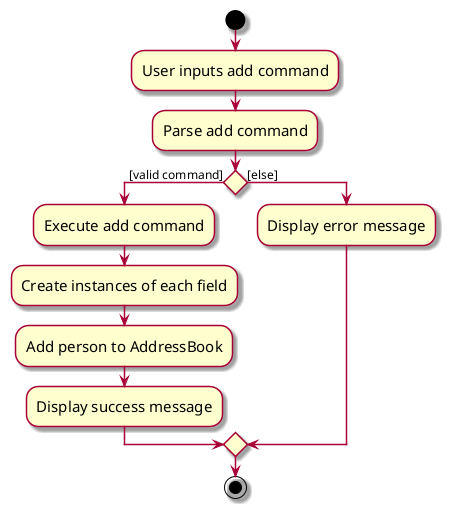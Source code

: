 @startuml
skin rose
skinparam ActivityFontSize 15
skinparam ArrowFontSize 12
start
:User inputs add command;
:Parse add command;

'Since the beta syntax does not support placing the condition outside the
'diamond we place it as the true branch instead.

if () then ([valid command])
    :Execute add command;
    :Create instances of each field;
    :Add person to AddressBook;
    :Display success message;
else ([else])
    :Display error message;
endif
stop
@enduml
